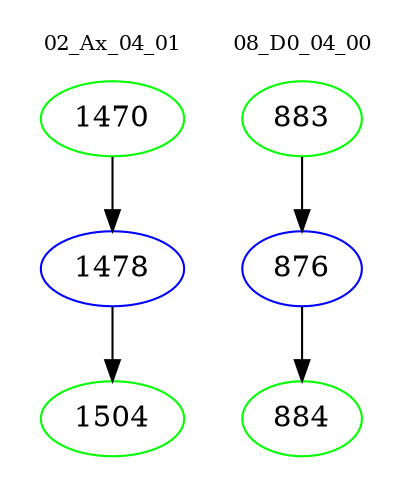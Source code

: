 digraph{
subgraph cluster_0 {
color = white
label = "02_Ax_04_01";
fontsize=10;
T0_1470 [label="1470", color="green"]
T0_1470 -> T0_1478 [color="black"]
T0_1478 [label="1478", color="blue"]
T0_1478 -> T0_1504 [color="black"]
T0_1504 [label="1504", color="green"]
}
subgraph cluster_1 {
color = white
label = "08_D0_04_00";
fontsize=10;
T1_883 [label="883", color="green"]
T1_883 -> T1_876 [color="black"]
T1_876 [label="876", color="blue"]
T1_876 -> T1_884 [color="black"]
T1_884 [label="884", color="green"]
}
}
